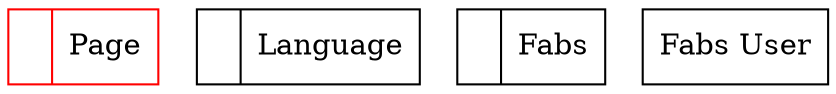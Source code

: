 digraph dfd2{ 
node[shape=record]
200 [label="<f0>  |<f1> Page " color=red];
201 [label="<f0>  |<f1> Language " ];
202 [label="<f0>  |<f1> Fabs " ];
203 [label="Fabs User" shape=box];
}